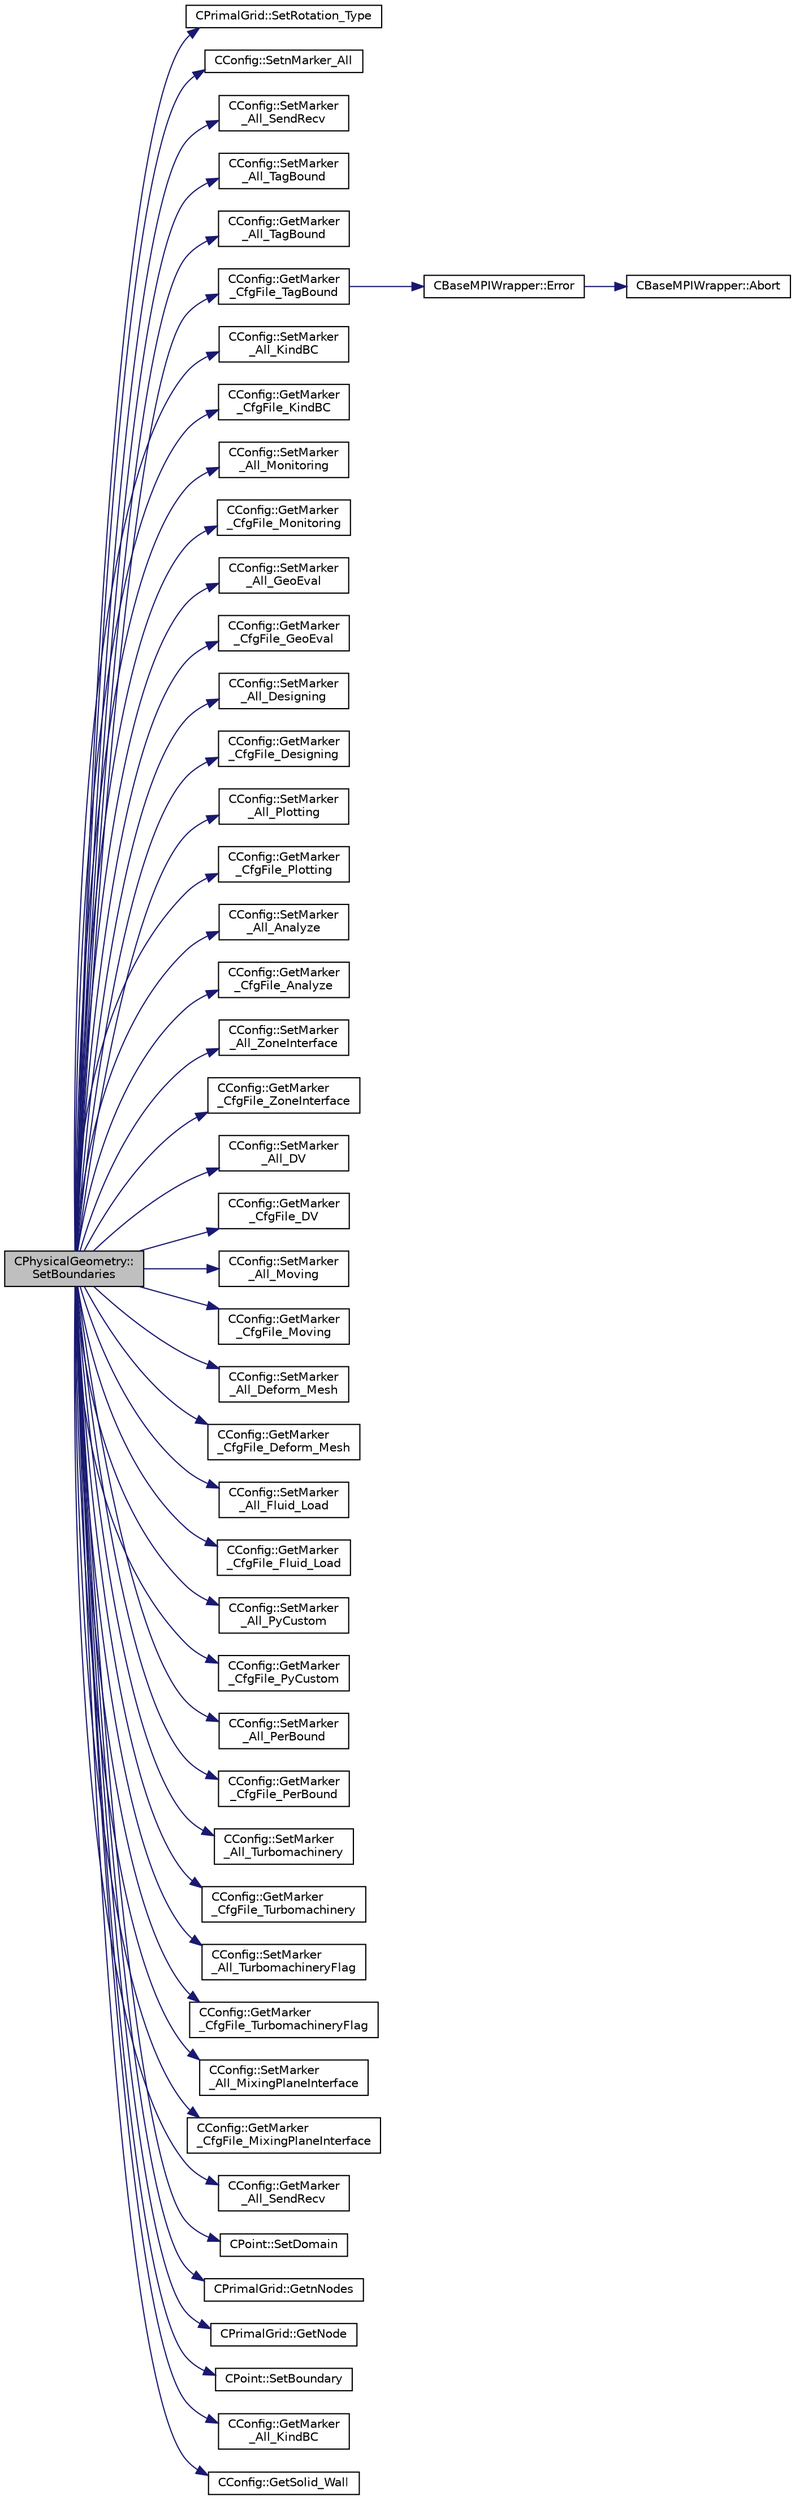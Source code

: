 digraph "CPhysicalGeometry::SetBoundaries"
{
  edge [fontname="Helvetica",fontsize="10",labelfontname="Helvetica",labelfontsize="10"];
  node [fontname="Helvetica",fontsize="10",shape=record];
  rankdir="LR";
  Node1003 [label="CPhysicalGeometry::\lSetBoundaries",height=0.2,width=0.4,color="black", fillcolor="grey75", style="filled", fontcolor="black"];
  Node1003 -> Node1004 [color="midnightblue",fontsize="10",style="solid",fontname="Helvetica"];
  Node1004 [label="CPrimalGrid::SetRotation_Type",height=0.2,width=0.4,color="black", fillcolor="white", style="filled",URL="$class_c_primal_grid.html#a44040f17780b87f641ce9d0b0266a0d5",tooltip="A pure virtual member. "];
  Node1003 -> Node1005 [color="midnightblue",fontsize="10",style="solid",fontname="Helvetica"];
  Node1005 [label="CConfig::SetnMarker_All",height=0.2,width=0.4,color="black", fillcolor="white", style="filled",URL="$class_c_config.html#a0a0f6d6594b4654ca7389ef89fca47cb",tooltip="Stores the number of marker in the simulation. "];
  Node1003 -> Node1006 [color="midnightblue",fontsize="10",style="solid",fontname="Helvetica"];
  Node1006 [label="CConfig::SetMarker\l_All_SendRecv",height=0.2,width=0.4,color="black", fillcolor="white", style="filled",URL="$class_c_config.html#a82bd1f76cf9574ecfc48c44bef277cd5",tooltip="Set if a marker val_marker is going to be sent or receive val_index from another domain. "];
  Node1003 -> Node1007 [color="midnightblue",fontsize="10",style="solid",fontname="Helvetica"];
  Node1007 [label="CConfig::SetMarker\l_All_TagBound",height=0.2,width=0.4,color="black", fillcolor="white", style="filled",URL="$class_c_config.html#a3d64a9bbafa5f87e2559f34cc297a9c4",tooltip="Set the value of the index val_index (read from the geometry file) for the marker val_marker..."];
  Node1003 -> Node1008 [color="midnightblue",fontsize="10",style="solid",fontname="Helvetica"];
  Node1008 [label="CConfig::GetMarker\l_All_TagBound",height=0.2,width=0.4,color="black", fillcolor="white", style="filled",URL="$class_c_config.html#a967e969a3beb24bb6e57d7036af003be",tooltip="Get the index of the surface defined in the geometry file. "];
  Node1003 -> Node1009 [color="midnightblue",fontsize="10",style="solid",fontname="Helvetica"];
  Node1009 [label="CConfig::GetMarker\l_CfgFile_TagBound",height=0.2,width=0.4,color="black", fillcolor="white", style="filled",URL="$class_c_config.html#afbe63631fc63185ae5ce6b8caf8ce580",tooltip="Get the index in the config information of the marker val_marker. "];
  Node1009 -> Node1010 [color="midnightblue",fontsize="10",style="solid",fontname="Helvetica"];
  Node1010 [label="CBaseMPIWrapper::Error",height=0.2,width=0.4,color="black", fillcolor="white", style="filled",URL="$class_c_base_m_p_i_wrapper.html#a04457c47629bda56704e6a8804833eeb"];
  Node1010 -> Node1011 [color="midnightblue",fontsize="10",style="solid",fontname="Helvetica"];
  Node1011 [label="CBaseMPIWrapper::Abort",height=0.2,width=0.4,color="black", fillcolor="white", style="filled",URL="$class_c_base_m_p_i_wrapper.html#a21ef5681e2acb532d345e9bab173ef07"];
  Node1003 -> Node1012 [color="midnightblue",fontsize="10",style="solid",fontname="Helvetica"];
  Node1012 [label="CConfig::SetMarker\l_All_KindBC",height=0.2,width=0.4,color="black", fillcolor="white", style="filled",URL="$class_c_config.html#adc22b84484d1022a385516b5e4e050fa",tooltip="Set the value of the boundary val_boundary (read from the config file) for the marker val_marker..."];
  Node1003 -> Node1013 [color="midnightblue",fontsize="10",style="solid",fontname="Helvetica"];
  Node1013 [label="CConfig::GetMarker\l_CfgFile_KindBC",height=0.2,width=0.4,color="black", fillcolor="white", style="filled",URL="$class_c_config.html#abab1232c0135ca0ca4416694c8d7ccb5",tooltip="Get the boundary information (kind of boundary) in the config information of the marker val_marker..."];
  Node1003 -> Node1014 [color="midnightblue",fontsize="10",style="solid",fontname="Helvetica"];
  Node1014 [label="CConfig::SetMarker\l_All_Monitoring",height=0.2,width=0.4,color="black", fillcolor="white", style="filled",URL="$class_c_config.html#a9f35c49ae9572ef1a5e876a5a454a7db",tooltip="Set if a marker val_marker is going to be monitored val_monitoring (read from the config file)..."];
  Node1003 -> Node1015 [color="midnightblue",fontsize="10",style="solid",fontname="Helvetica"];
  Node1015 [label="CConfig::GetMarker\l_CfgFile_Monitoring",height=0.2,width=0.4,color="black", fillcolor="white", style="filled",URL="$class_c_config.html#adcc754469efaf37d8982ac0c626ebe1f",tooltip="Get the monitoring information from the config definition for the marker val_marker. "];
  Node1003 -> Node1016 [color="midnightblue",fontsize="10",style="solid",fontname="Helvetica"];
  Node1016 [label="CConfig::SetMarker\l_All_GeoEval",height=0.2,width=0.4,color="black", fillcolor="white", style="filled",URL="$class_c_config.html#a87f1907945fe6d30767c6d303f0224b6",tooltip="Set if a marker val_marker is going to be monitored val_monitoring (read from the config file)..."];
  Node1003 -> Node1017 [color="midnightblue",fontsize="10",style="solid",fontname="Helvetica"];
  Node1017 [label="CConfig::GetMarker\l_CfgFile_GeoEval",height=0.2,width=0.4,color="black", fillcolor="white", style="filled",URL="$class_c_config.html#a352a6b4d652797d2a07b70001319b6aa",tooltip="Get the monitoring information from the config definition for the marker val_marker. "];
  Node1003 -> Node1018 [color="midnightblue",fontsize="10",style="solid",fontname="Helvetica"];
  Node1018 [label="CConfig::SetMarker\l_All_Designing",height=0.2,width=0.4,color="black", fillcolor="white", style="filled",URL="$class_c_config.html#a411c5919b9c6621eaab590146d37d7d6",tooltip="Set if a marker val_marker is going to be designed val_designing (read from the config file)..."];
  Node1003 -> Node1019 [color="midnightblue",fontsize="10",style="solid",fontname="Helvetica"];
  Node1019 [label="CConfig::GetMarker\l_CfgFile_Designing",height=0.2,width=0.4,color="black", fillcolor="white", style="filled",URL="$class_c_config.html#a5dd9009d1bf406a513a3e1daeabb6c93",tooltip="Get the monitoring information from the config definition for the marker val_marker. "];
  Node1003 -> Node1020 [color="midnightblue",fontsize="10",style="solid",fontname="Helvetica"];
  Node1020 [label="CConfig::SetMarker\l_All_Plotting",height=0.2,width=0.4,color="black", fillcolor="white", style="filled",URL="$class_c_config.html#ae8dfb92c7884c801e54b70511e208544",tooltip="Set if a marker val_marker is going to be plot val_plotting (read from the config file)..."];
  Node1003 -> Node1021 [color="midnightblue",fontsize="10",style="solid",fontname="Helvetica"];
  Node1021 [label="CConfig::GetMarker\l_CfgFile_Plotting",height=0.2,width=0.4,color="black", fillcolor="white", style="filled",URL="$class_c_config.html#afda7710b599f88f9d5fdcd80fc39a6e3",tooltip="Get the plotting information from the config definition for the marker val_marker. "];
  Node1003 -> Node1022 [color="midnightblue",fontsize="10",style="solid",fontname="Helvetica"];
  Node1022 [label="CConfig::SetMarker\l_All_Analyze",height=0.2,width=0.4,color="black", fillcolor="white", style="filled",URL="$class_c_config.html#a822723d98435a7a1f06ba1b15c18efe0",tooltip="Set if a marker val_marker is going to be plot val_plotting (read from the config file)..."];
  Node1003 -> Node1023 [color="midnightblue",fontsize="10",style="solid",fontname="Helvetica"];
  Node1023 [label="CConfig::GetMarker\l_CfgFile_Analyze",height=0.2,width=0.4,color="black", fillcolor="white", style="filled",URL="$class_c_config.html#ae517fdcd3fe8801b3dd118fafe7b3953",tooltip="Get the plotting information from the config definition for the marker val_marker. "];
  Node1003 -> Node1024 [color="midnightblue",fontsize="10",style="solid",fontname="Helvetica"];
  Node1024 [label="CConfig::SetMarker\l_All_ZoneInterface",height=0.2,width=0.4,color="black", fillcolor="white", style="filled",URL="$class_c_config.html#a5c017ee959c51d599a0edd01d17adeab",tooltip="Set if a marker val_marker is part of the FSI interface val_plotting (read from the config file)..."];
  Node1003 -> Node1025 [color="midnightblue",fontsize="10",style="solid",fontname="Helvetica"];
  Node1025 [label="CConfig::GetMarker\l_CfgFile_ZoneInterface",height=0.2,width=0.4,color="black", fillcolor="white", style="filled",URL="$class_c_config.html#afe4a87f67504459ca877bdc28940be8f",tooltip="Get the FSI interface information from the config definition for the marker val_marker. "];
  Node1003 -> Node1026 [color="midnightblue",fontsize="10",style="solid",fontname="Helvetica"];
  Node1026 [label="CConfig::SetMarker\l_All_DV",height=0.2,width=0.4,color="black", fillcolor="white", style="filled",URL="$class_c_config.html#add5748db493df55770d5c6314e1e7944",tooltip="Set if a marker val_marker is going to be affected by design variables val_moving (read from the conf..."];
  Node1003 -> Node1027 [color="midnightblue",fontsize="10",style="solid",fontname="Helvetica"];
  Node1027 [label="CConfig::GetMarker\l_CfgFile_DV",height=0.2,width=0.4,color="black", fillcolor="white", style="filled",URL="$class_c_config.html#a6f944f56bb37e627e5e4e3686c7d9f4d",tooltip="Get the DV information from the config definition for the marker val_marker. "];
  Node1003 -> Node1028 [color="midnightblue",fontsize="10",style="solid",fontname="Helvetica"];
  Node1028 [label="CConfig::SetMarker\l_All_Moving",height=0.2,width=0.4,color="black", fillcolor="white", style="filled",URL="$class_c_config.html#a6604be6fc00566573e86ebe274761e2a",tooltip="Set if a marker val_marker is going to be moved val_moving (read from the config file). "];
  Node1003 -> Node1029 [color="midnightblue",fontsize="10",style="solid",fontname="Helvetica"];
  Node1029 [label="CConfig::GetMarker\l_CfgFile_Moving",height=0.2,width=0.4,color="black", fillcolor="white", style="filled",URL="$class_c_config.html#abe5f64f56bb3c4c04bec33749067f6d4",tooltip="Get the motion information from the config definition for the marker val_marker. "];
  Node1003 -> Node1030 [color="midnightblue",fontsize="10",style="solid",fontname="Helvetica"];
  Node1030 [label="CConfig::SetMarker\l_All_Deform_Mesh",height=0.2,width=0.4,color="black", fillcolor="white", style="filled",URL="$class_c_config.html#a0daf93a2c74e70bb0f5fcfa49ca40979",tooltip="Set if a marker val_marker allows deformation at the boundary. "];
  Node1003 -> Node1031 [color="midnightblue",fontsize="10",style="solid",fontname="Helvetica"];
  Node1031 [label="CConfig::GetMarker\l_CfgFile_Deform_Mesh",height=0.2,width=0.4,color="black", fillcolor="white", style="filled",URL="$class_c_config.html#a933475eb599ee2ebe56ae378985cacba",tooltip="Get the DEFORM_MESH information from the config definition for the marker val_marker. "];
  Node1003 -> Node1032 [color="midnightblue",fontsize="10",style="solid",fontname="Helvetica"];
  Node1032 [label="CConfig::SetMarker\l_All_Fluid_Load",height=0.2,width=0.4,color="black", fillcolor="white", style="filled",URL="$class_c_config.html#af16bf606ba15d97ce4301c945fe13ab4",tooltip="Set if a in marker val_marker the flow load will be computed/employed. "];
  Node1003 -> Node1033 [color="midnightblue",fontsize="10",style="solid",fontname="Helvetica"];
  Node1033 [label="CConfig::GetMarker\l_CfgFile_Fluid_Load",height=0.2,width=0.4,color="black", fillcolor="white", style="filled",URL="$class_c_config.html#ace88171de158baa93976298bb1126b31",tooltip="Get the Fluid_Load information from the config definition for the marker val_marker. "];
  Node1003 -> Node1034 [color="midnightblue",fontsize="10",style="solid",fontname="Helvetica"];
  Node1034 [label="CConfig::SetMarker\l_All_PyCustom",height=0.2,width=0.4,color="black", fillcolor="white", style="filled",URL="$class_c_config.html#a6b9d36431683d3510c26a88c3e884a0b",tooltip="Set if a marker val_marker is going to be customized in Python val_PyCustom (read from the config fil..."];
  Node1003 -> Node1035 [color="midnightblue",fontsize="10",style="solid",fontname="Helvetica"];
  Node1035 [label="CConfig::GetMarker\l_CfgFile_PyCustom",height=0.2,width=0.4,color="black", fillcolor="white", style="filled",URL="$class_c_config.html#a8fd96a199e1151dd07d82f23f19ff540",tooltip="Get the Python customization information from the config definition for the marker val_marker..."];
  Node1003 -> Node1036 [color="midnightblue",fontsize="10",style="solid",fontname="Helvetica"];
  Node1036 [label="CConfig::SetMarker\l_All_PerBound",height=0.2,width=0.4,color="black", fillcolor="white", style="filled",URL="$class_c_config.html#acdf40baa7780a76587428c3f3dc88e52",tooltip="Set if a marker val_marker is going to be periodic val_perbound (read from the config file)..."];
  Node1003 -> Node1037 [color="midnightblue",fontsize="10",style="solid",fontname="Helvetica"];
  Node1037 [label="CConfig::GetMarker\l_CfgFile_PerBound",height=0.2,width=0.4,color="black", fillcolor="white", style="filled",URL="$class_c_config.html#a113e9e5110b90110cfefa4825ab0bc6c",tooltip="Get the periodic information from the config definition of the marker val_marker. ..."];
  Node1003 -> Node1038 [color="midnightblue",fontsize="10",style="solid",fontname="Helvetica"];
  Node1038 [label="CConfig::SetMarker\l_All_Turbomachinery",height=0.2,width=0.4,color="black", fillcolor="white", style="filled",URL="$class_c_config.html#a39ae756fea2b3b925ab091b206bbc600",tooltip="Set if a marker val_marker is part of the Turbomachinery (read from the config file). "];
  Node1003 -> Node1039 [color="midnightblue",fontsize="10",style="solid",fontname="Helvetica"];
  Node1039 [label="CConfig::GetMarker\l_CfgFile_Turbomachinery",height=0.2,width=0.4,color="black", fillcolor="white", style="filled",URL="$class_c_config.html#ae51913231b887e35583416da15315c62",tooltip="Get the TurboPerformance information from the config definition for the marker val_marker. "];
  Node1003 -> Node1040 [color="midnightblue",fontsize="10",style="solid",fontname="Helvetica"];
  Node1040 [label="CConfig::SetMarker\l_All_TurbomachineryFlag",height=0.2,width=0.4,color="black", fillcolor="white", style="filled",URL="$class_c_config.html#a1aa8556ef5cb28435df7a66bf510d91b",tooltip="Set a flag to the marker val_marker part of the Turbomachinery (read from the config file)..."];
  Node1003 -> Node1041 [color="midnightblue",fontsize="10",style="solid",fontname="Helvetica"];
  Node1041 [label="CConfig::GetMarker\l_CfgFile_TurbomachineryFlag",height=0.2,width=0.4,color="black", fillcolor="white", style="filled",URL="$class_c_config.html#a6079fafe14e422e85ee85cf5249906a1",tooltip="Get the TurboPerformance flag information from the config definition for the marker val_marker..."];
  Node1003 -> Node1042 [color="midnightblue",fontsize="10",style="solid",fontname="Helvetica"];
  Node1042 [label="CConfig::SetMarker\l_All_MixingPlaneInterface",height=0.2,width=0.4,color="black", fillcolor="white", style="filled",URL="$class_c_config.html#ac3b28eae18c62c78680f63e62c3c1473",tooltip="Set if a marker val_marker is part of the MixingPlane interface (read from the config file)..."];
  Node1003 -> Node1043 [color="midnightblue",fontsize="10",style="solid",fontname="Helvetica"];
  Node1043 [label="CConfig::GetMarker\l_CfgFile_MixingPlaneInterface",height=0.2,width=0.4,color="black", fillcolor="white", style="filled",URL="$class_c_config.html#a660ea59401ef0bc8eb259303341387b2",tooltip="Get the MixingPlane interface information from the config definition for the marker val_marker..."];
  Node1003 -> Node1044 [color="midnightblue",fontsize="10",style="solid",fontname="Helvetica"];
  Node1044 [label="CConfig::GetMarker\l_All_SendRecv",height=0.2,width=0.4,color="black", fillcolor="white", style="filled",URL="$class_c_config.html#a778a77ff2b9e1d359eab9b2d2106fa81",tooltip="Get the send-receive information for a marker val_marker. "];
  Node1003 -> Node1045 [color="midnightblue",fontsize="10",style="solid",fontname="Helvetica"];
  Node1045 [label="CPoint::SetDomain",height=0.2,width=0.4,color="black", fillcolor="white", style="filled",URL="$class_c_point.html#afe4aa8a8bad191bf61719cbc7f2263ab",tooltip="For parallel computation, its indicates if a point must be computed or not. "];
  Node1003 -> Node1046 [color="midnightblue",fontsize="10",style="solid",fontname="Helvetica"];
  Node1046 [label="CPrimalGrid::GetnNodes",height=0.2,width=0.4,color="black", fillcolor="white", style="filled",URL="$class_c_primal_grid.html#a0efbf2f8391d5177d92bd850016a3783",tooltip="A pure virtual member. "];
  Node1003 -> Node1047 [color="midnightblue",fontsize="10",style="solid",fontname="Helvetica"];
  Node1047 [label="CPrimalGrid::GetNode",height=0.2,width=0.4,color="black", fillcolor="white", style="filled",URL="$class_c_primal_grid.html#a4fc7b6b6ac5025325c7e68fb56fbeef8",tooltip="A pure virtual member. "];
  Node1003 -> Node1048 [color="midnightblue",fontsize="10",style="solid",fontname="Helvetica"];
  Node1048 [label="CPoint::SetBoundary",height=0.2,width=0.4,color="black", fillcolor="white", style="filled",URL="$class_c_point.html#a8b9ac5c1d44b744339a3f212158f2ff2",tooltip="Set if a point belong to the boundary. "];
  Node1003 -> Node1049 [color="midnightblue",fontsize="10",style="solid",fontname="Helvetica"];
  Node1049 [label="CConfig::GetMarker\l_All_KindBC",height=0.2,width=0.4,color="black", fillcolor="white", style="filled",URL="$class_c_config.html#a57d43acc1457d2d27095ce006218862e",tooltip="Get the kind of boundary for each marker. "];
  Node1003 -> Node1050 [color="midnightblue",fontsize="10",style="solid",fontname="Helvetica"];
  Node1050 [label="CConfig::GetSolid_Wall",height=0.2,width=0.4,color="black", fillcolor="white", style="filled",URL="$class_c_config.html#a8f739332bbaa776b6189c556243203ce",tooltip="Determines whether a marker with index iMarker is a solid boundary. "];
}
